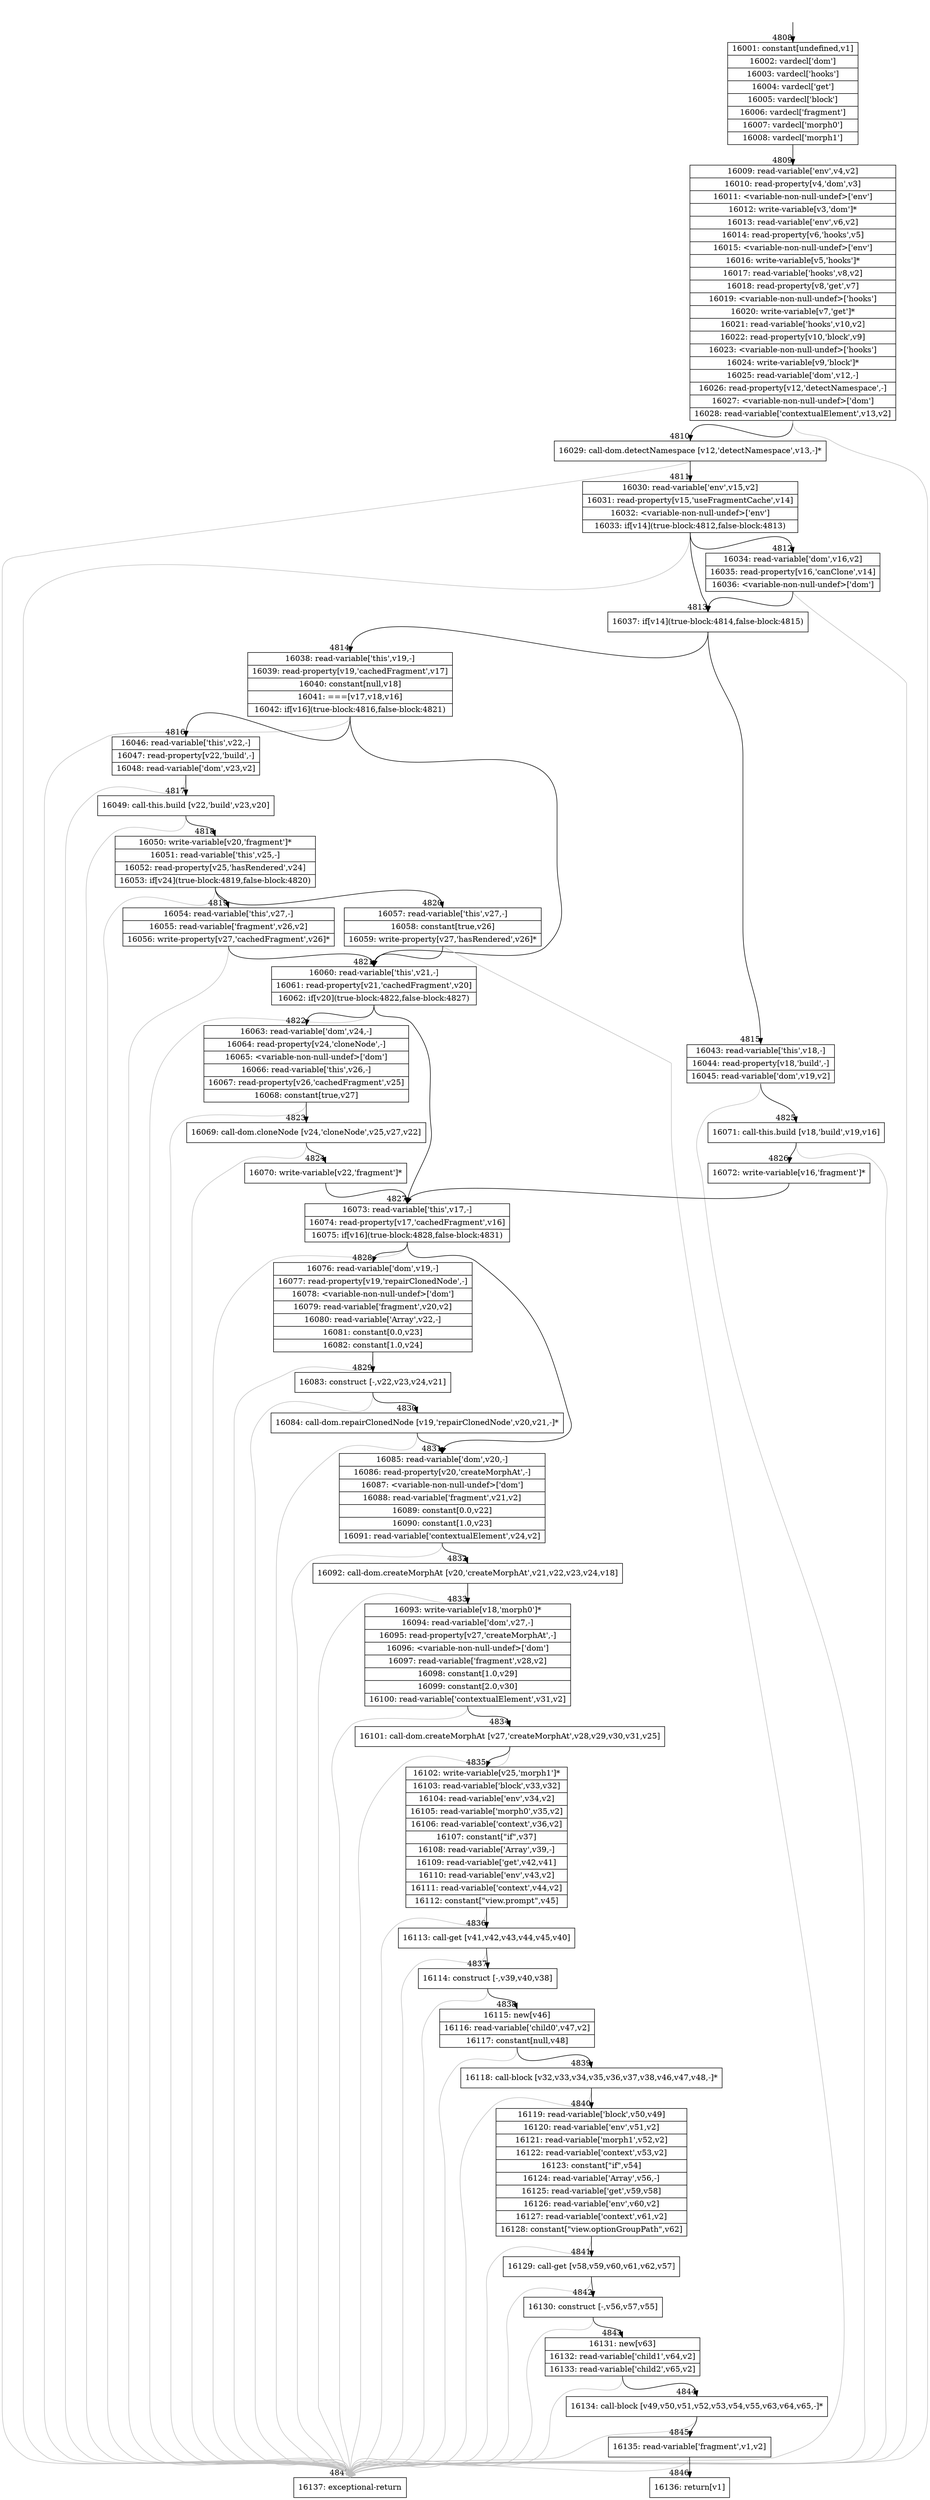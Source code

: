 digraph {
rankdir="TD"
BB_entry384[shape=none,label=""];
BB_entry384 -> BB4808 [tailport=s, headport=n, headlabel="    4808"]
BB4808 [shape=record label="{16001: constant[undefined,v1]|16002: vardecl['dom']|16003: vardecl['hooks']|16004: vardecl['get']|16005: vardecl['block']|16006: vardecl['fragment']|16007: vardecl['morph0']|16008: vardecl['morph1']}" ] 
BB4808 -> BB4809 [tailport=s, headport=n, headlabel="      4809"]
BB4809 [shape=record label="{16009: read-variable['env',v4,v2]|16010: read-property[v4,'dom',v3]|16011: \<variable-non-null-undef\>['env']|16012: write-variable[v3,'dom']*|16013: read-variable['env',v6,v2]|16014: read-property[v6,'hooks',v5]|16015: \<variable-non-null-undef\>['env']|16016: write-variable[v5,'hooks']*|16017: read-variable['hooks',v8,v2]|16018: read-property[v8,'get',v7]|16019: \<variable-non-null-undef\>['hooks']|16020: write-variable[v7,'get']*|16021: read-variable['hooks',v10,v2]|16022: read-property[v10,'block',v9]|16023: \<variable-non-null-undef\>['hooks']|16024: write-variable[v9,'block']*|16025: read-variable['dom',v12,-]|16026: read-property[v12,'detectNamespace',-]|16027: \<variable-non-null-undef\>['dom']|16028: read-variable['contextualElement',v13,v2]}" ] 
BB4809 -> BB4810 [tailport=s, headport=n, headlabel="      4810"]
BB4809 -> BB4847 [tailport=s, headport=n, color=gray, headlabel="      4847"]
BB4810 [shape=record label="{16029: call-dom.detectNamespace [v12,'detectNamespace',v13,-]*}" ] 
BB4810 -> BB4811 [tailport=s, headport=n, headlabel="      4811"]
BB4810 -> BB4847 [tailport=s, headport=n, color=gray]
BB4811 [shape=record label="{16030: read-variable['env',v15,v2]|16031: read-property[v15,'useFragmentCache',v14]|16032: \<variable-non-null-undef\>['env']|16033: if[v14](true-block:4812,false-block:4813)}" ] 
BB4811 -> BB4813 [tailport=s, headport=n, headlabel="      4813"]
BB4811 -> BB4812 [tailport=s, headport=n, headlabel="      4812"]
BB4811 -> BB4847 [tailport=s, headport=n, color=gray]
BB4812 [shape=record label="{16034: read-variable['dom',v16,v2]|16035: read-property[v16,'canClone',v14]|16036: \<variable-non-null-undef\>['dom']}" ] 
BB4812 -> BB4813 [tailport=s, headport=n]
BB4812 -> BB4847 [tailport=s, headport=n, color=gray]
BB4813 [shape=record label="{16037: if[v14](true-block:4814,false-block:4815)}" ] 
BB4813 -> BB4814 [tailport=s, headport=n, headlabel="      4814"]
BB4813 -> BB4815 [tailport=s, headport=n, headlabel="      4815"]
BB4814 [shape=record label="{16038: read-variable['this',v19,-]|16039: read-property[v19,'cachedFragment',v17]|16040: constant[null,v18]|16041: ===[v17,v18,v16]|16042: if[v16](true-block:4816,false-block:4821)}" ] 
BB4814 -> BB4816 [tailport=s, headport=n, headlabel="      4816"]
BB4814 -> BB4821 [tailport=s, headport=n, headlabel="      4821"]
BB4814 -> BB4847 [tailport=s, headport=n, color=gray]
BB4815 [shape=record label="{16043: read-variable['this',v18,-]|16044: read-property[v18,'build',-]|16045: read-variable['dom',v19,v2]}" ] 
BB4815 -> BB4825 [tailport=s, headport=n, headlabel="      4825"]
BB4815 -> BB4847 [tailport=s, headport=n, color=gray]
BB4816 [shape=record label="{16046: read-variable['this',v22,-]|16047: read-property[v22,'build',-]|16048: read-variable['dom',v23,v2]}" ] 
BB4816 -> BB4817 [tailport=s, headport=n, headlabel="      4817"]
BB4816 -> BB4847 [tailport=s, headport=n, color=gray]
BB4817 [shape=record label="{16049: call-this.build [v22,'build',v23,v20]}" ] 
BB4817 -> BB4818 [tailport=s, headport=n, headlabel="      4818"]
BB4817 -> BB4847 [tailport=s, headport=n, color=gray]
BB4818 [shape=record label="{16050: write-variable[v20,'fragment']*|16051: read-variable['this',v25,-]|16052: read-property[v25,'hasRendered',v24]|16053: if[v24](true-block:4819,false-block:4820)}" ] 
BB4818 -> BB4819 [tailport=s, headport=n, headlabel="      4819"]
BB4818 -> BB4820 [tailport=s, headport=n, headlabel="      4820"]
BB4818 -> BB4847 [tailport=s, headport=n, color=gray]
BB4819 [shape=record label="{16054: read-variable['this',v27,-]|16055: read-variable['fragment',v26,v2]|16056: write-property[v27,'cachedFragment',v26]*}" ] 
BB4819 -> BB4821 [tailport=s, headport=n]
BB4819 -> BB4847 [tailport=s, headport=n, color=gray]
BB4820 [shape=record label="{16057: read-variable['this',v27,-]|16058: constant[true,v26]|16059: write-property[v27,'hasRendered',v26]*}" ] 
BB4820 -> BB4821 [tailport=s, headport=n]
BB4820 -> BB4847 [tailport=s, headport=n, color=gray]
BB4821 [shape=record label="{16060: read-variable['this',v21,-]|16061: read-property[v21,'cachedFragment',v20]|16062: if[v20](true-block:4822,false-block:4827)}" ] 
BB4821 -> BB4822 [tailport=s, headport=n, headlabel="      4822"]
BB4821 -> BB4827 [tailport=s, headport=n, headlabel="      4827"]
BB4821 -> BB4847 [tailport=s, headport=n, color=gray]
BB4822 [shape=record label="{16063: read-variable['dom',v24,-]|16064: read-property[v24,'cloneNode',-]|16065: \<variable-non-null-undef\>['dom']|16066: read-variable['this',v26,-]|16067: read-property[v26,'cachedFragment',v25]|16068: constant[true,v27]}" ] 
BB4822 -> BB4823 [tailport=s, headport=n, headlabel="      4823"]
BB4822 -> BB4847 [tailport=s, headport=n, color=gray]
BB4823 [shape=record label="{16069: call-dom.cloneNode [v24,'cloneNode',v25,v27,v22]}" ] 
BB4823 -> BB4824 [tailport=s, headport=n, headlabel="      4824"]
BB4823 -> BB4847 [tailport=s, headport=n, color=gray]
BB4824 [shape=record label="{16070: write-variable[v22,'fragment']*}" ] 
BB4824 -> BB4827 [tailport=s, headport=n]
BB4825 [shape=record label="{16071: call-this.build [v18,'build',v19,v16]}" ] 
BB4825 -> BB4826 [tailport=s, headport=n, headlabel="      4826"]
BB4825 -> BB4847 [tailport=s, headport=n, color=gray]
BB4826 [shape=record label="{16072: write-variable[v16,'fragment']*}" ] 
BB4826 -> BB4827 [tailport=s, headport=n]
BB4827 [shape=record label="{16073: read-variable['this',v17,-]|16074: read-property[v17,'cachedFragment',v16]|16075: if[v16](true-block:4828,false-block:4831)}" ] 
BB4827 -> BB4828 [tailport=s, headport=n, headlabel="      4828"]
BB4827 -> BB4831 [tailport=s, headport=n, headlabel="      4831"]
BB4827 -> BB4847 [tailport=s, headport=n, color=gray]
BB4828 [shape=record label="{16076: read-variable['dom',v19,-]|16077: read-property[v19,'repairClonedNode',-]|16078: \<variable-non-null-undef\>['dom']|16079: read-variable['fragment',v20,v2]|16080: read-variable['Array',v22,-]|16081: constant[0.0,v23]|16082: constant[1.0,v24]}" ] 
BB4828 -> BB4829 [tailport=s, headport=n, headlabel="      4829"]
BB4828 -> BB4847 [tailport=s, headport=n, color=gray]
BB4829 [shape=record label="{16083: construct [-,v22,v23,v24,v21]}" ] 
BB4829 -> BB4830 [tailport=s, headport=n, headlabel="      4830"]
BB4829 -> BB4847 [tailport=s, headport=n, color=gray]
BB4830 [shape=record label="{16084: call-dom.repairClonedNode [v19,'repairClonedNode',v20,v21,-]*}" ] 
BB4830 -> BB4831 [tailport=s, headport=n]
BB4830 -> BB4847 [tailport=s, headport=n, color=gray]
BB4831 [shape=record label="{16085: read-variable['dom',v20,-]|16086: read-property[v20,'createMorphAt',-]|16087: \<variable-non-null-undef\>['dom']|16088: read-variable['fragment',v21,v2]|16089: constant[0.0,v22]|16090: constant[1.0,v23]|16091: read-variable['contextualElement',v24,v2]}" ] 
BB4831 -> BB4832 [tailport=s, headport=n, headlabel="      4832"]
BB4831 -> BB4847 [tailport=s, headport=n, color=gray]
BB4832 [shape=record label="{16092: call-dom.createMorphAt [v20,'createMorphAt',v21,v22,v23,v24,v18]}" ] 
BB4832 -> BB4833 [tailport=s, headport=n, headlabel="      4833"]
BB4832 -> BB4847 [tailport=s, headport=n, color=gray]
BB4833 [shape=record label="{16093: write-variable[v18,'morph0']*|16094: read-variable['dom',v27,-]|16095: read-property[v27,'createMorphAt',-]|16096: \<variable-non-null-undef\>['dom']|16097: read-variable['fragment',v28,v2]|16098: constant[1.0,v29]|16099: constant[2.0,v30]|16100: read-variable['contextualElement',v31,v2]}" ] 
BB4833 -> BB4834 [tailport=s, headport=n, headlabel="      4834"]
BB4833 -> BB4847 [tailport=s, headport=n, color=gray]
BB4834 [shape=record label="{16101: call-dom.createMorphAt [v27,'createMorphAt',v28,v29,v30,v31,v25]}" ] 
BB4834 -> BB4835 [tailport=s, headport=n, headlabel="      4835"]
BB4834 -> BB4847 [tailport=s, headport=n, color=gray]
BB4835 [shape=record label="{16102: write-variable[v25,'morph1']*|16103: read-variable['block',v33,v32]|16104: read-variable['env',v34,v2]|16105: read-variable['morph0',v35,v2]|16106: read-variable['context',v36,v2]|16107: constant[\"if\",v37]|16108: read-variable['Array',v39,-]|16109: read-variable['get',v42,v41]|16110: read-variable['env',v43,v2]|16111: read-variable['context',v44,v2]|16112: constant[\"view.prompt\",v45]}" ] 
BB4835 -> BB4836 [tailport=s, headport=n, headlabel="      4836"]
BB4835 -> BB4847 [tailport=s, headport=n, color=gray]
BB4836 [shape=record label="{16113: call-get [v41,v42,v43,v44,v45,v40]}" ] 
BB4836 -> BB4837 [tailport=s, headport=n, headlabel="      4837"]
BB4836 -> BB4847 [tailport=s, headport=n, color=gray]
BB4837 [shape=record label="{16114: construct [-,v39,v40,v38]}" ] 
BB4837 -> BB4838 [tailport=s, headport=n, headlabel="      4838"]
BB4837 -> BB4847 [tailport=s, headport=n, color=gray]
BB4838 [shape=record label="{16115: new[v46]|16116: read-variable['child0',v47,v2]|16117: constant[null,v48]}" ] 
BB4838 -> BB4839 [tailport=s, headport=n, headlabel="      4839"]
BB4838 -> BB4847 [tailport=s, headport=n, color=gray]
BB4839 [shape=record label="{16118: call-block [v32,v33,v34,v35,v36,v37,v38,v46,v47,v48,-]*}" ] 
BB4839 -> BB4840 [tailport=s, headport=n, headlabel="      4840"]
BB4839 -> BB4847 [tailport=s, headport=n, color=gray]
BB4840 [shape=record label="{16119: read-variable['block',v50,v49]|16120: read-variable['env',v51,v2]|16121: read-variable['morph1',v52,v2]|16122: read-variable['context',v53,v2]|16123: constant[\"if\",v54]|16124: read-variable['Array',v56,-]|16125: read-variable['get',v59,v58]|16126: read-variable['env',v60,v2]|16127: read-variable['context',v61,v2]|16128: constant[\"view.optionGroupPath\",v62]}" ] 
BB4840 -> BB4841 [tailport=s, headport=n, headlabel="      4841"]
BB4840 -> BB4847 [tailport=s, headport=n, color=gray]
BB4841 [shape=record label="{16129: call-get [v58,v59,v60,v61,v62,v57]}" ] 
BB4841 -> BB4842 [tailport=s, headport=n, headlabel="      4842"]
BB4841 -> BB4847 [tailport=s, headport=n, color=gray]
BB4842 [shape=record label="{16130: construct [-,v56,v57,v55]}" ] 
BB4842 -> BB4843 [tailport=s, headport=n, headlabel="      4843"]
BB4842 -> BB4847 [tailport=s, headport=n, color=gray]
BB4843 [shape=record label="{16131: new[v63]|16132: read-variable['child1',v64,v2]|16133: read-variable['child2',v65,v2]}" ] 
BB4843 -> BB4844 [tailport=s, headport=n, headlabel="      4844"]
BB4843 -> BB4847 [tailport=s, headport=n, color=gray]
BB4844 [shape=record label="{16134: call-block [v49,v50,v51,v52,v53,v54,v55,v63,v64,v65,-]*}" ] 
BB4844 -> BB4845 [tailport=s, headport=n, headlabel="      4845"]
BB4844 -> BB4847 [tailport=s, headport=n, color=gray]
BB4845 [shape=record label="{16135: read-variable['fragment',v1,v2]}" ] 
BB4845 -> BB4846 [tailport=s, headport=n, headlabel="      4846"]
BB4845 -> BB4847 [tailport=s, headport=n, color=gray]
BB4846 [shape=record label="{16136: return[v1]}" ] 
BB4847 [shape=record label="{16137: exceptional-return}" ] 
//#$~ 8720
}
